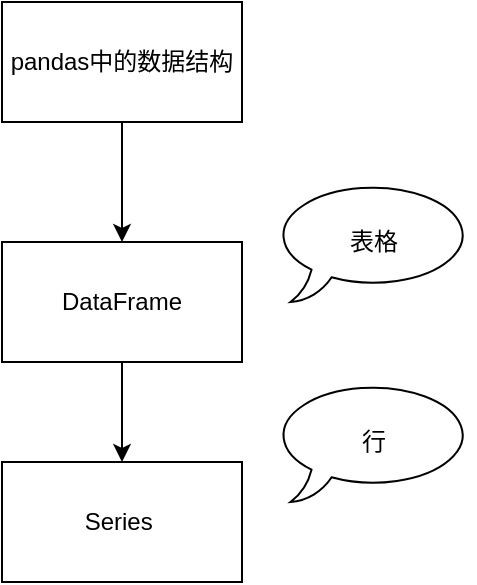 <mxfile version="20.0.3" type="github">
  <diagram id="4u6awcFM0ojRuJQNL5Am" name="Page-1">
    <mxGraphModel dx="1038" dy="547" grid="1" gridSize="10" guides="1" tooltips="1" connect="1" arrows="1" fold="1" page="1" pageScale="1" pageWidth="827" pageHeight="1169" math="0" shadow="0">
      <root>
        <mxCell id="0" />
        <mxCell id="1" parent="0" />
        <mxCell id="dprMaKXrl9Tvf1hPXRWx-6" style="edgeStyle=orthogonalEdgeStyle;rounded=0;orthogonalLoop=1;jettySize=auto;html=1;exitX=0.5;exitY=1;exitDx=0;exitDy=0;entryX=0.5;entryY=0;entryDx=0;entryDy=0;" edge="1" parent="1" source="dprMaKXrl9Tvf1hPXRWx-1" target="dprMaKXrl9Tvf1hPXRWx-3">
          <mxGeometry relative="1" as="geometry" />
        </mxCell>
        <mxCell id="dprMaKXrl9Tvf1hPXRWx-1" value="pandas中的数据结构" style="rounded=0;whiteSpace=wrap;html=1;" vertex="1" parent="1">
          <mxGeometry x="354" y="50" width="120" height="60" as="geometry" />
        </mxCell>
        <mxCell id="dprMaKXrl9Tvf1hPXRWx-5" style="edgeStyle=orthogonalEdgeStyle;rounded=0;orthogonalLoop=1;jettySize=auto;html=1;exitX=0.5;exitY=1;exitDx=0;exitDy=0;entryX=0.5;entryY=0;entryDx=0;entryDy=0;" edge="1" parent="1" source="dprMaKXrl9Tvf1hPXRWx-3" target="dprMaKXrl9Tvf1hPXRWx-4">
          <mxGeometry relative="1" as="geometry" />
        </mxCell>
        <mxCell id="dprMaKXrl9Tvf1hPXRWx-3" value="&lt;span style=&quot;text-align: left;&quot;&gt;DataFrame&lt;/span&gt;" style="rounded=0;whiteSpace=wrap;html=1;" vertex="1" parent="1">
          <mxGeometry x="354" y="170" width="120" height="60" as="geometry" />
        </mxCell>
        <mxCell id="dprMaKXrl9Tvf1hPXRWx-4" value="Series&amp;nbsp;" style="rounded=0;whiteSpace=wrap;html=1;" vertex="1" parent="1">
          <mxGeometry x="354" y="280" width="120" height="60" as="geometry" />
        </mxCell>
        <mxCell id="dprMaKXrl9Tvf1hPXRWx-7" value="表格" style="whiteSpace=wrap;html=1;shape=mxgraph.basic.oval_callout" vertex="1" parent="1">
          <mxGeometry x="490" y="140" width="100" height="60" as="geometry" />
        </mxCell>
        <mxCell id="dprMaKXrl9Tvf1hPXRWx-8" value="行" style="whiteSpace=wrap;html=1;shape=mxgraph.basic.oval_callout" vertex="1" parent="1">
          <mxGeometry x="490" y="240" width="100" height="60" as="geometry" />
        </mxCell>
      </root>
    </mxGraphModel>
  </diagram>
</mxfile>
